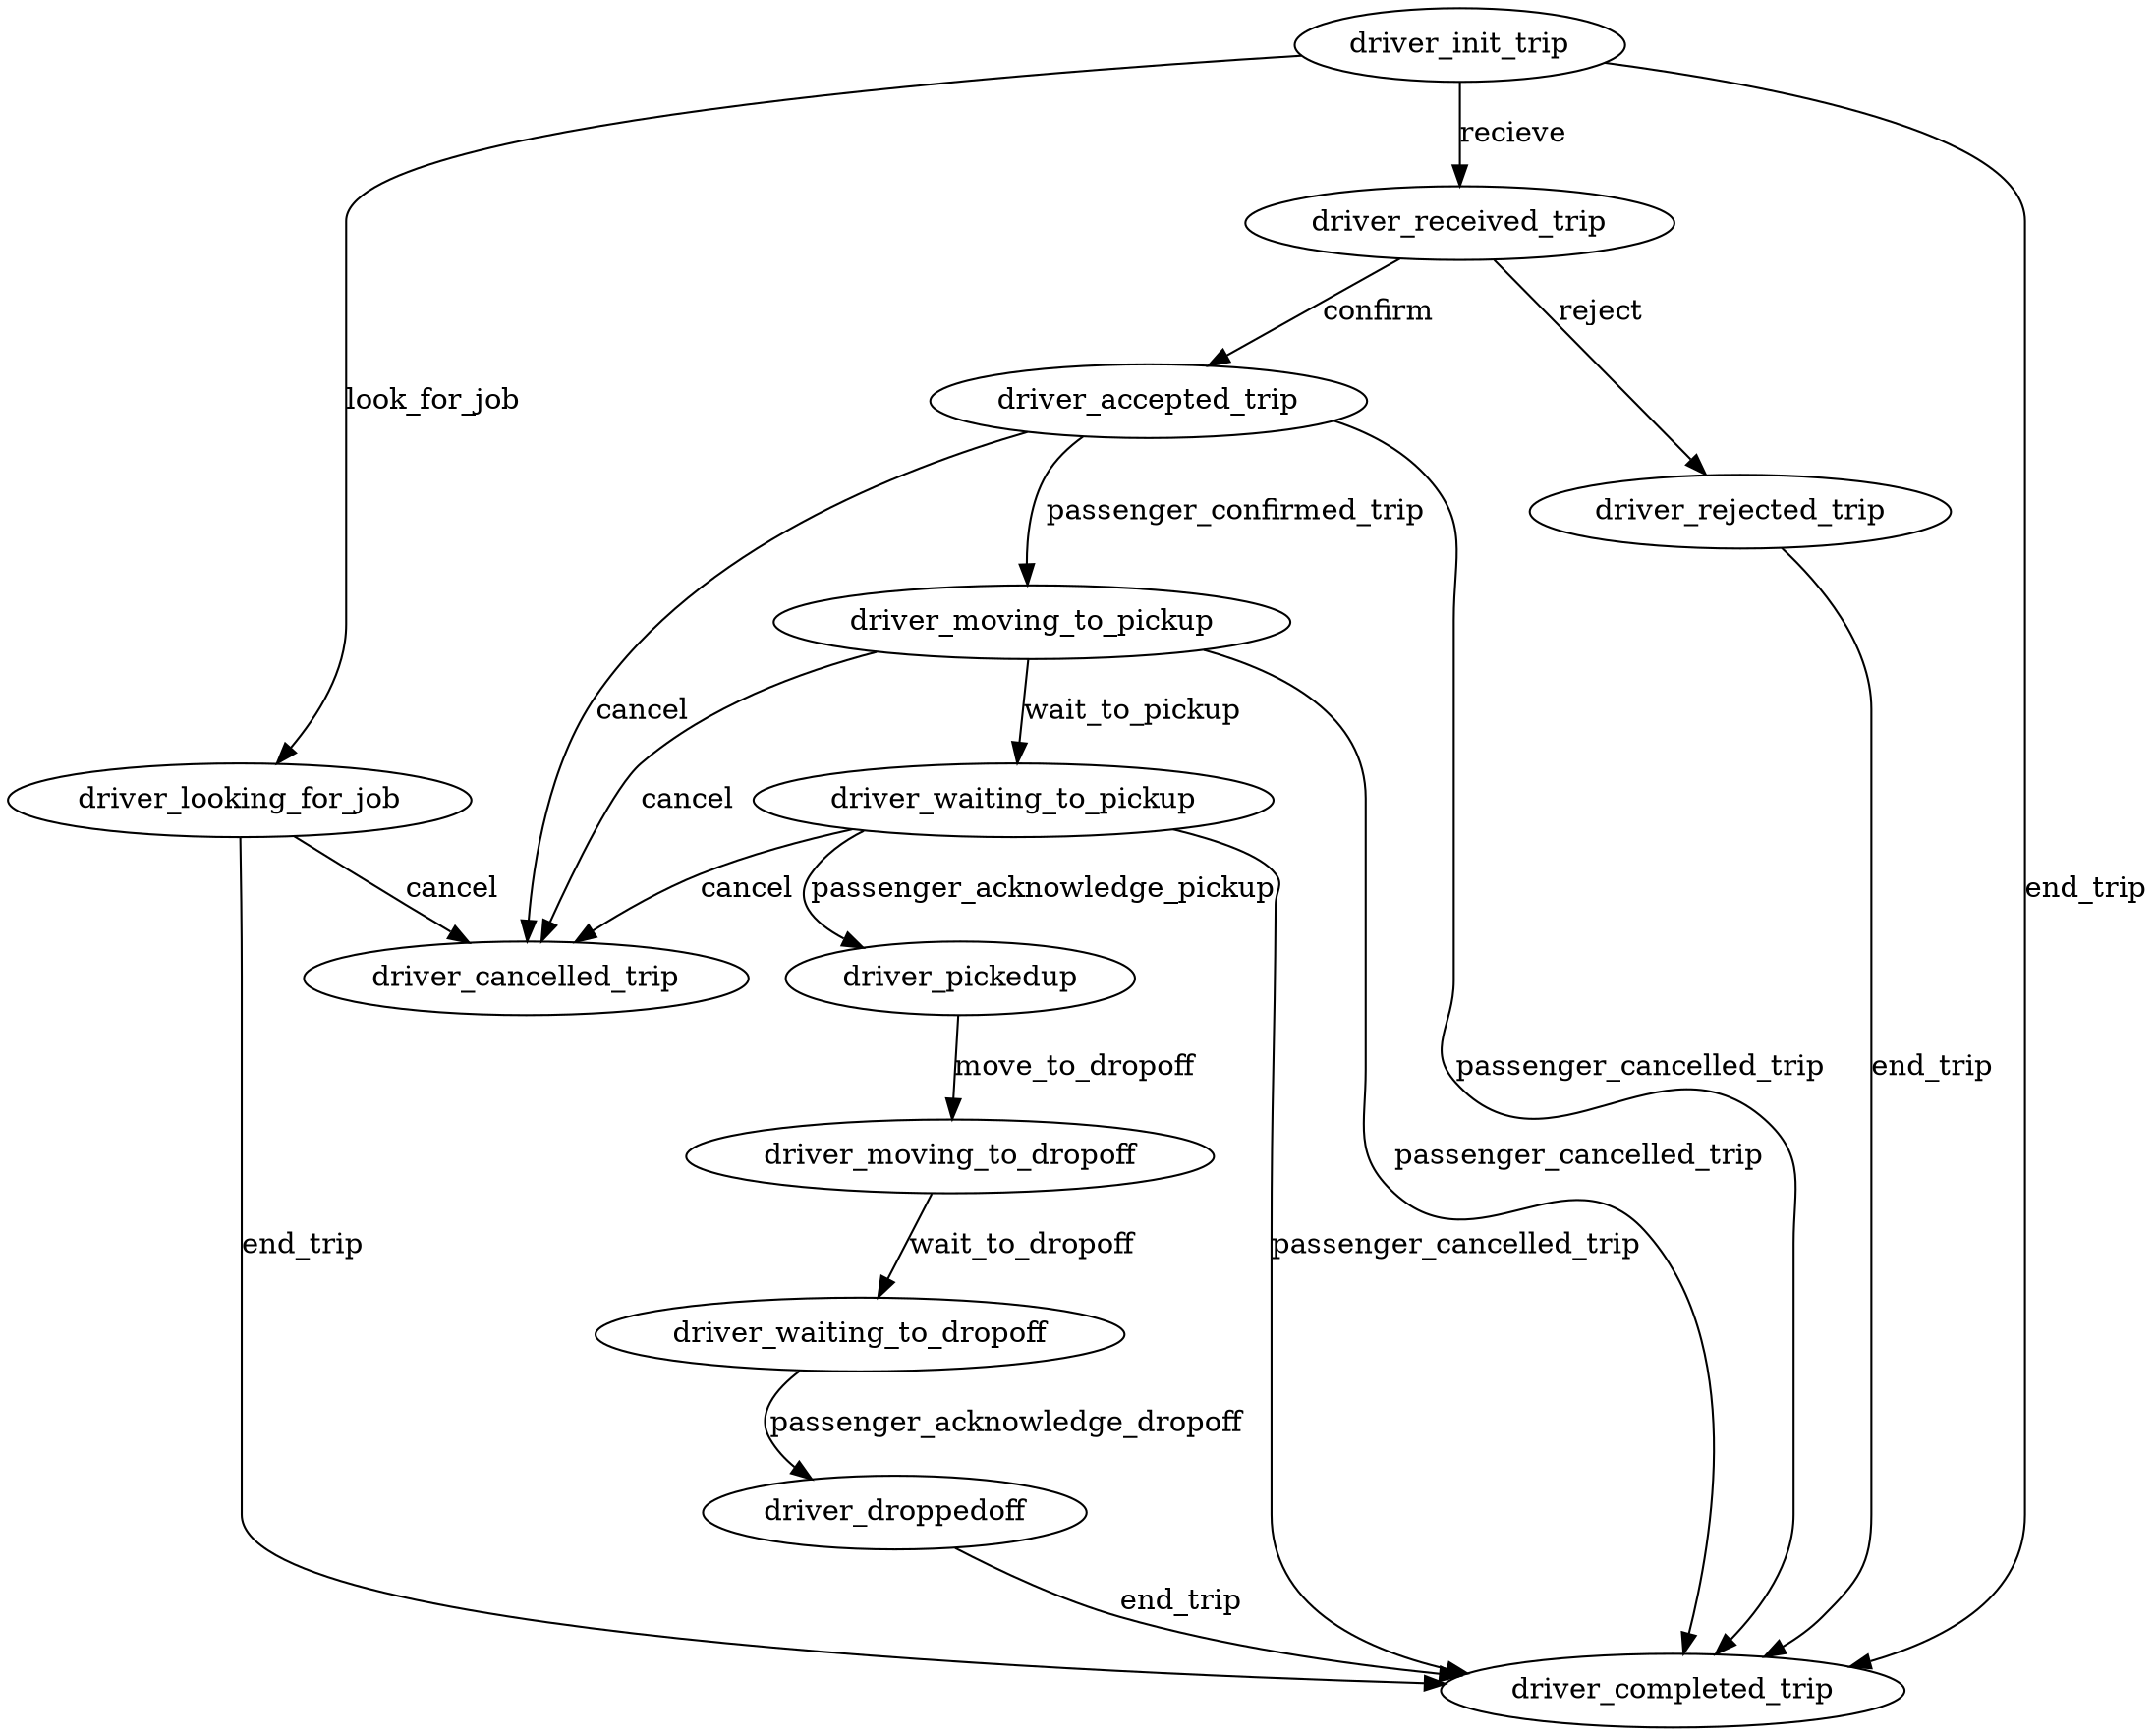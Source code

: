 // RidehailDriverTripStateMachine
digraph {
	driver_accepted_trip -> driver_moving_to_pickup [label=passenger_confirmed_trip]
	driver_accepted_trip -> driver_completed_trip [label=passenger_cancelled_trip]
	driver_accepted_trip -> driver_cancelled_trip [label=cancel]
	driver_droppedoff -> driver_completed_trip [label=end_trip]
	driver_init_trip -> driver_looking_for_job [label=look_for_job]
	driver_init_trip -> driver_received_trip [label=recieve]
	driver_init_trip -> driver_completed_trip [label=end_trip]
	driver_looking_for_job -> driver_completed_trip [label=end_trip]
	driver_looking_for_job -> driver_cancelled_trip [label=cancel]
	driver_moving_to_dropoff -> driver_waiting_to_dropoff [label=wait_to_dropoff]
	driver_moving_to_pickup -> driver_waiting_to_pickup [label=wait_to_pickup]
	driver_moving_to_pickup -> driver_completed_trip [label=passenger_cancelled_trip]
	driver_moving_to_pickup -> driver_cancelled_trip [label=cancel]
	driver_pickedup -> driver_moving_to_dropoff [label=move_to_dropoff]
	driver_received_trip -> driver_accepted_trip [label=confirm]
	driver_received_trip -> driver_rejected_trip [label=reject]
	driver_rejected_trip -> driver_completed_trip [label=end_trip]
	driver_waiting_to_dropoff -> driver_droppedoff [label=passenger_acknowledge_dropoff]
	driver_waiting_to_pickup -> driver_completed_trip [label=passenger_cancelled_trip]
	driver_waiting_to_pickup -> driver_pickedup [label=passenger_acknowledge_pickup]
	driver_waiting_to_pickup -> driver_cancelled_trip [label=cancel]
}
